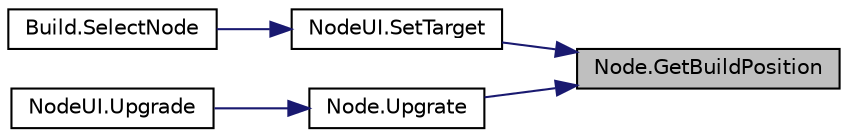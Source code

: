 digraph "Node.GetBuildPosition"
{
 // LATEX_PDF_SIZE
  edge [fontname="Helvetica",fontsize="10",labelfontname="Helvetica",labelfontsize="10"];
  node [fontname="Helvetica",fontsize="10",shape=record];
  rankdir="RL";
  Node1 [label="Node.GetBuildPosition",height=0.2,width=0.4,color="black", fillcolor="grey75", style="filled", fontcolor="black",tooltip=" "];
  Node1 -> Node2 [dir="back",color="midnightblue",fontsize="10",style="solid",fontname="Helvetica"];
  Node2 [label="NodeUI.SetTarget",height=0.2,width=0.4,color="black", fillcolor="white", style="filled",URL="$class_node_u_i.html#a27df681e2da01e98be8d612dacaf8625",tooltip=" "];
  Node2 -> Node3 [dir="back",color="midnightblue",fontsize="10",style="solid",fontname="Helvetica"];
  Node3 [label="Build.SelectNode",height=0.2,width=0.4,color="black", fillcolor="white", style="filled",URL="$class_build.html#a6b8acc67b8888696cd8cc8912f5180a2",tooltip=" "];
  Node1 -> Node4 [dir="back",color="midnightblue",fontsize="10",style="solid",fontname="Helvetica"];
  Node4 [label="Node.Upgrate",height=0.2,width=0.4,color="black", fillcolor="white", style="filled",URL="$class_node.html#a9a7da266ac5094bbff1e56eaadd8b786",tooltip=" "];
  Node4 -> Node5 [dir="back",color="midnightblue",fontsize="10",style="solid",fontname="Helvetica"];
  Node5 [label="NodeUI.Upgrade",height=0.2,width=0.4,color="black", fillcolor="white", style="filled",URL="$class_node_u_i.html#a55f989bf1b4231d76dd2dfc281962982",tooltip=" "];
}
